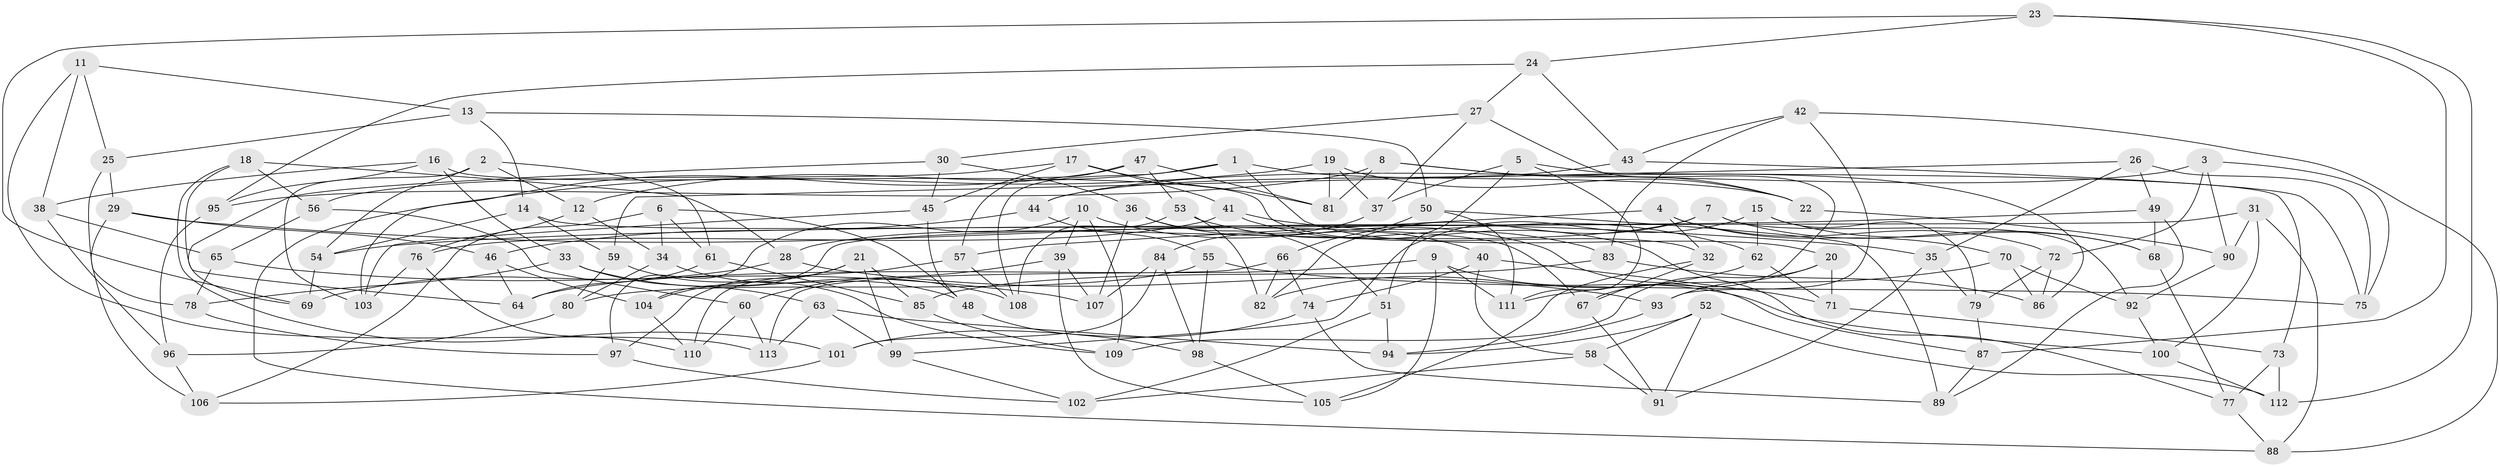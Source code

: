// Generated by graph-tools (version 1.1) at 2025/11/02/27/25 16:11:48]
// undirected, 113 vertices, 226 edges
graph export_dot {
graph [start="1"]
  node [color=gray90,style=filled];
  1;
  2;
  3;
  4;
  5;
  6;
  7;
  8;
  9;
  10;
  11;
  12;
  13;
  14;
  15;
  16;
  17;
  18;
  19;
  20;
  21;
  22;
  23;
  24;
  25;
  26;
  27;
  28;
  29;
  30;
  31;
  32;
  33;
  34;
  35;
  36;
  37;
  38;
  39;
  40;
  41;
  42;
  43;
  44;
  45;
  46;
  47;
  48;
  49;
  50;
  51;
  52;
  53;
  54;
  55;
  56;
  57;
  58;
  59;
  60;
  61;
  62;
  63;
  64;
  65;
  66;
  67;
  68;
  69;
  70;
  71;
  72;
  73;
  74;
  75;
  76;
  77;
  78;
  79;
  80;
  81;
  82;
  83;
  84;
  85;
  86;
  87;
  88;
  89;
  90;
  91;
  92;
  93;
  94;
  95;
  96;
  97;
  98;
  99;
  100;
  101;
  102;
  103;
  104;
  105;
  106;
  107;
  108;
  109;
  110;
  111;
  112;
  113;
  1 -- 22;
  1 -- 20;
  1 -- 108;
  1 -- 12;
  2 -- 12;
  2 -- 61;
  2 -- 103;
  2 -- 54;
  3 -- 90;
  3 -- 72;
  3 -- 44;
  3 -- 75;
  4 -- 70;
  4 -- 57;
  4 -- 72;
  4 -- 32;
  5 -- 111;
  5 -- 73;
  5 -- 37;
  5 -- 51;
  6 -- 106;
  6 -- 61;
  6 -- 48;
  6 -- 34;
  7 -- 68;
  7 -- 28;
  7 -- 92;
  7 -- 82;
  8 -- 22;
  8 -- 95;
  8 -- 81;
  8 -- 86;
  9 -- 105;
  9 -- 64;
  9 -- 100;
  9 -- 111;
  10 -- 109;
  10 -- 39;
  10 -- 87;
  10 -- 97;
  11 -- 13;
  11 -- 25;
  11 -- 38;
  11 -- 113;
  12 -- 76;
  12 -- 34;
  13 -- 50;
  13 -- 14;
  13 -- 25;
  14 -- 67;
  14 -- 54;
  14 -- 59;
  15 -- 68;
  15 -- 79;
  15 -- 99;
  15 -- 62;
  16 -- 95;
  16 -- 32;
  16 -- 38;
  16 -- 33;
  17 -- 56;
  17 -- 41;
  17 -- 45;
  17 -- 81;
  18 -- 56;
  18 -- 64;
  18 -- 28;
  18 -- 101;
  19 -- 81;
  19 -- 88;
  19 -- 37;
  19 -- 22;
  20 -- 71;
  20 -- 93;
  20 -- 109;
  21 -- 104;
  21 -- 97;
  21 -- 99;
  21 -- 85;
  22 -- 90;
  23 -- 87;
  23 -- 69;
  23 -- 24;
  23 -- 112;
  24 -- 43;
  24 -- 95;
  24 -- 27;
  25 -- 78;
  25 -- 29;
  26 -- 75;
  26 -- 59;
  26 -- 49;
  26 -- 35;
  27 -- 37;
  27 -- 30;
  27 -- 67;
  28 -- 69;
  28 -- 93;
  29 -- 106;
  29 -- 46;
  29 -- 35;
  30 -- 69;
  30 -- 36;
  30 -- 45;
  31 -- 100;
  31 -- 90;
  31 -- 104;
  31 -- 88;
  32 -- 67;
  32 -- 105;
  33 -- 78;
  33 -- 63;
  33 -- 108;
  34 -- 48;
  34 -- 80;
  35 -- 79;
  35 -- 91;
  36 -- 107;
  36 -- 40;
  36 -- 51;
  37 -- 84;
  38 -- 96;
  38 -- 65;
  39 -- 107;
  39 -- 105;
  39 -- 60;
  40 -- 71;
  40 -- 58;
  40 -- 74;
  41 -- 77;
  41 -- 76;
  41 -- 62;
  42 -- 93;
  42 -- 43;
  42 -- 88;
  42 -- 83;
  43 -- 75;
  43 -- 44;
  44 -- 46;
  44 -- 55;
  45 -- 103;
  45 -- 48;
  46 -- 64;
  46 -- 104;
  47 -- 53;
  47 -- 57;
  47 -- 81;
  47 -- 103;
  48 -- 98;
  49 -- 68;
  49 -- 89;
  49 -- 54;
  50 -- 111;
  50 -- 89;
  50 -- 66;
  51 -- 94;
  51 -- 102;
  52 -- 91;
  52 -- 58;
  52 -- 112;
  52 -- 94;
  53 -- 108;
  53 -- 82;
  53 -- 83;
  54 -- 69;
  55 -- 75;
  55 -- 98;
  55 -- 80;
  56 -- 60;
  56 -- 65;
  57 -- 110;
  57 -- 108;
  58 -- 102;
  58 -- 91;
  59 -- 109;
  59 -- 80;
  60 -- 110;
  60 -- 113;
  61 -- 64;
  61 -- 85;
  62 -- 71;
  62 -- 82;
  63 -- 113;
  63 -- 99;
  63 -- 94;
  65 -- 107;
  65 -- 78;
  66 -- 74;
  66 -- 113;
  66 -- 82;
  67 -- 91;
  68 -- 77;
  70 -- 86;
  70 -- 111;
  70 -- 92;
  71 -- 73;
  72 -- 86;
  72 -- 79;
  73 -- 77;
  73 -- 112;
  74 -- 101;
  74 -- 89;
  76 -- 103;
  76 -- 110;
  77 -- 88;
  78 -- 97;
  79 -- 87;
  80 -- 96;
  83 -- 86;
  83 -- 85;
  84 -- 107;
  84 -- 101;
  84 -- 98;
  85 -- 109;
  87 -- 89;
  90 -- 92;
  92 -- 100;
  93 -- 94;
  95 -- 96;
  96 -- 106;
  97 -- 102;
  98 -- 105;
  99 -- 102;
  100 -- 112;
  101 -- 106;
  104 -- 110;
}
